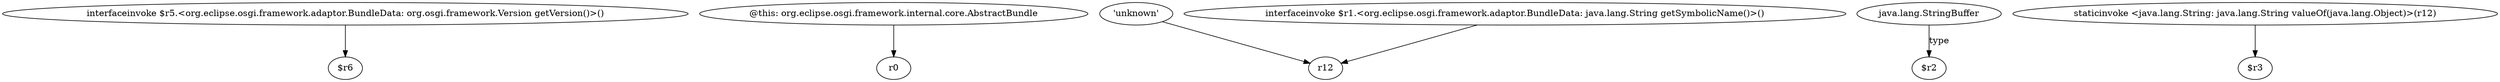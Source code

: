 digraph g {
0[label="interfaceinvoke $r5.<org.eclipse.osgi.framework.adaptor.BundleData: org.osgi.framework.Version getVersion()>()"]
1[label="$r6"]
0->1[label=""]
2[label="@this: org.eclipse.osgi.framework.internal.core.AbstractBundle"]
3[label="r0"]
2->3[label=""]
4[label="'unknown'"]
5[label="r12"]
4->5[label=""]
6[label="java.lang.StringBuffer"]
7[label="$r2"]
6->7[label="type"]
8[label="staticinvoke <java.lang.String: java.lang.String valueOf(java.lang.Object)>(r12)"]
9[label="$r3"]
8->9[label=""]
10[label="interfaceinvoke $r1.<org.eclipse.osgi.framework.adaptor.BundleData: java.lang.String getSymbolicName()>()"]
10->5[label=""]
}